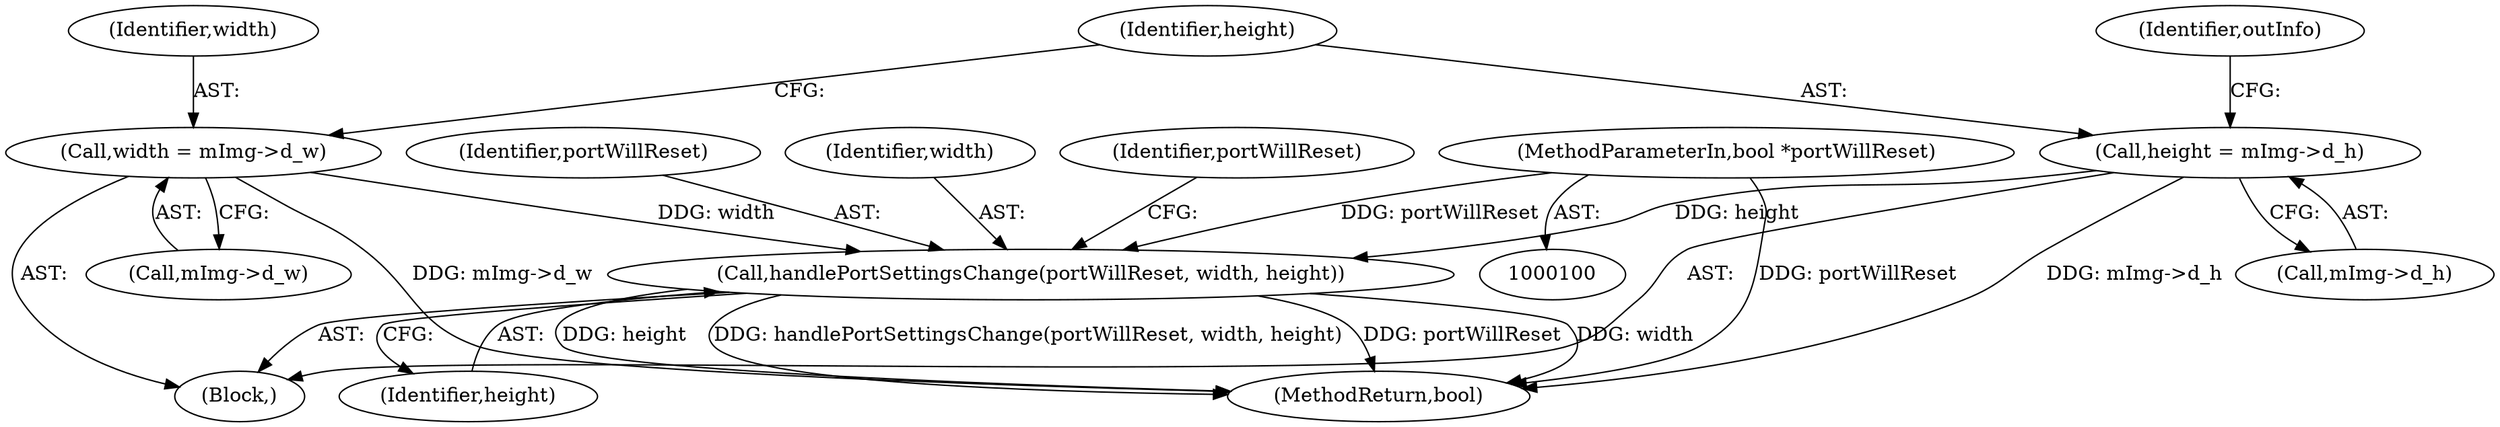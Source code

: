 digraph "0_Android_630ed150f7201ddadb00b8b8ce0c55c4cc6e8742@pointer" {
"1000215" [label="(Call,handlePortSettingsChange(portWillReset, width, height))"];
"1000104" [label="(MethodParameterIn,bool *portWillReset)"];
"1000190" [label="(Call,width = mImg->d_w)"];
"1000196" [label="(Call,height = mImg->d_h)"];
"1000104" [label="(MethodParameterIn,bool *portWillReset)"];
"1000190" [label="(Call,width = mImg->d_w)"];
"1000196" [label="(Call,height = mImg->d_h)"];
"1000202" [label="(Identifier,outInfo)"];
"1000198" [label="(Call,mImg->d_h)"];
"1000197" [label="(Identifier,height)"];
"1000218" [label="(Identifier,height)"];
"1000191" [label="(Identifier,width)"];
"1000215" [label="(Call,handlePortSettingsChange(portWillReset, width, height))"];
"1000216" [label="(Identifier,portWillReset)"];
"1000411" [label="(MethodReturn,bool)"];
"1000217" [label="(Identifier,width)"];
"1000169" [label="(Block,)"];
"1000192" [label="(Call,mImg->d_w)"];
"1000221" [label="(Identifier,portWillReset)"];
"1000215" -> "1000169"  [label="AST: "];
"1000215" -> "1000218"  [label="CFG: "];
"1000216" -> "1000215"  [label="AST: "];
"1000217" -> "1000215"  [label="AST: "];
"1000218" -> "1000215"  [label="AST: "];
"1000221" -> "1000215"  [label="CFG: "];
"1000215" -> "1000411"  [label="DDG: portWillReset"];
"1000215" -> "1000411"  [label="DDG: width"];
"1000215" -> "1000411"  [label="DDG: height"];
"1000215" -> "1000411"  [label="DDG: handlePortSettingsChange(portWillReset, width, height)"];
"1000104" -> "1000215"  [label="DDG: portWillReset"];
"1000190" -> "1000215"  [label="DDG: width"];
"1000196" -> "1000215"  [label="DDG: height"];
"1000104" -> "1000100"  [label="AST: "];
"1000104" -> "1000411"  [label="DDG: portWillReset"];
"1000190" -> "1000169"  [label="AST: "];
"1000190" -> "1000192"  [label="CFG: "];
"1000191" -> "1000190"  [label="AST: "];
"1000192" -> "1000190"  [label="AST: "];
"1000197" -> "1000190"  [label="CFG: "];
"1000190" -> "1000411"  [label="DDG: mImg->d_w"];
"1000196" -> "1000169"  [label="AST: "];
"1000196" -> "1000198"  [label="CFG: "];
"1000197" -> "1000196"  [label="AST: "];
"1000198" -> "1000196"  [label="AST: "];
"1000202" -> "1000196"  [label="CFG: "];
"1000196" -> "1000411"  [label="DDG: mImg->d_h"];
}
